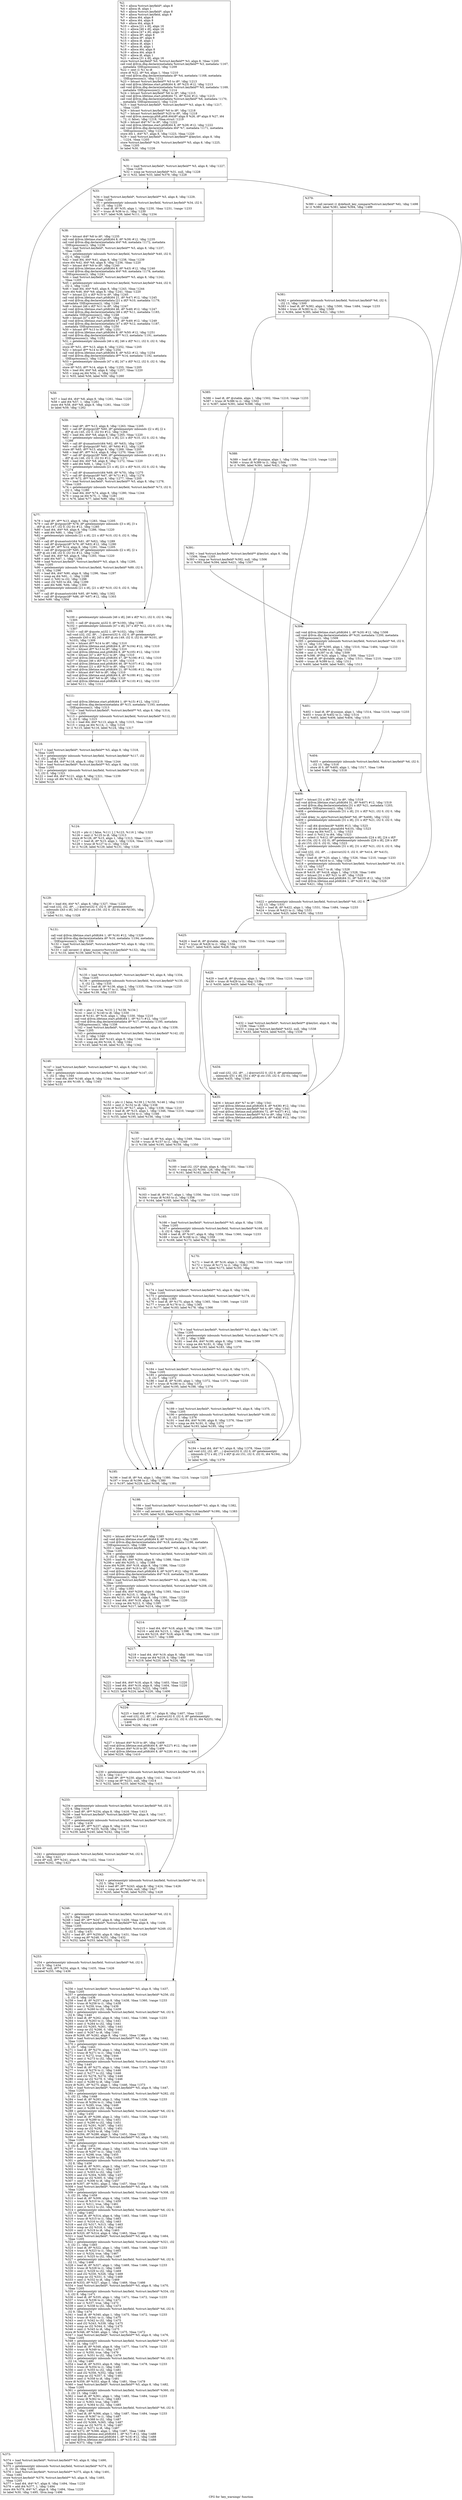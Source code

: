 digraph "CFG for 'key_warnings' function" {
	label="CFG for 'key_warnings' function";

	Node0x1604700 [shape=record,label="{%2:\l  %3 = alloca %struct.keyfield*, align 8\l  %4 = alloca i8, align 1\l  %5 = alloca %struct.keyfield*, align 8\l  %6 = alloca %struct.keyfield, align 8\l  %7 = alloca i64, align 8\l  %8 = alloca i64, align 8\l  %9 = alloca i64, align 8\l  %10 = alloca [21 x i8], align 16\l  %11 = alloca [46 x i8], align 16\l  %12 = alloca [47 x i8], align 16\l  %13 = alloca i8*, align 8\l  %14 = alloca i8*, align 8\l  %15 = alloca i8, align 1\l  %16 = alloca i8, align 1\l  %17 = alloca i8, align 1\l  %18 = alloca i64, align 8\l  %19 = alloca i64, align 8\l  %20 = alloca i8, align 1\l  %21 = alloca [31 x i8], align 16\l  store %struct.keyfield* %0, %struct.keyfield** %3, align 8, !tbaa !1205\l  call void @llvm.dbg.declare(metadata %struct.keyfield** %3, metadata !1167,\l... metadata !DIExpression()), !dbg !1209\l  %22 = zext i1 %1 to i8\l  store i8 %22, i8* %4, align 1, !tbaa !1210\l  call void @llvm.dbg.declare(metadata i8* %4, metadata !1168, metadata\l... !DIExpression()), !dbg !1212\l  %23 = bitcast %struct.keyfield** %5 to i8*, !dbg !1213\l  call void @llvm.lifetime.start.p0i8(i64 8, i8* %23) #12, !dbg !1213\l  call void @llvm.dbg.declare(metadata %struct.keyfield** %5, metadata !1169,\l... metadata !DIExpression()), !dbg !1214\l  %24 = bitcast %struct.keyfield* %6 to i8*, !dbg !1215\l  call void @llvm.lifetime.start.p0i8(i64 72, i8* %24) #12, !dbg !1215\l  call void @llvm.dbg.declare(metadata %struct.keyfield* %6, metadata !1170,\l... metadata !DIExpression()), !dbg !1216\l  %25 = load %struct.keyfield*, %struct.keyfield** %3, align 8, !dbg !1217,\l... !tbaa !1205\l  %26 = bitcast %struct.keyfield* %6 to i8*, !dbg !1218\l  %27 = bitcast %struct.keyfield* %25 to i8*, !dbg !1218\l  call void @llvm.memcpy.p0i8.p0i8.i64(i8* align 8 %26, i8* align 8 %27, i64\l... 72, i1 false), !dbg !1218, !tbaa.struct !1219\l  %28 = bitcast i64* %7 to i8*, !dbg !1222\l  call void @llvm.lifetime.start.p0i8(i64 8, i8* %28) #12, !dbg !1222\l  call void @llvm.dbg.declare(metadata i64* %7, metadata !1171, metadata\l... !DIExpression()), !dbg !1223\l  store i64 1, i64* %7, align 8, !dbg !1223, !tbaa !1220\l  %29 = load %struct.keyfield*, %struct.keyfield** @keylist, align 8, !dbg\l... !1224, !tbaa !1205\l  store %struct.keyfield* %29, %struct.keyfield** %5, align 8, !dbg !1225,\l... !tbaa !1205\l  br label %30, !dbg !1226\l}"];
	Node0x1604700 -> Node0x1607bd0;
	Node0x1607bd0 [shape=record,label="{%30:\l\l  %31 = load %struct.keyfield*, %struct.keyfield** %5, align 8, !dbg !1227,\l... !tbaa !1205\l  %32 = icmp ne %struct.keyfield* %31, null, !dbg !1228\l  br i1 %32, label %33, label %379, !dbg !1228\l|{<s0>T|<s1>F}}"];
	Node0x1607bd0:s0 -> Node0x1607c20;
	Node0x1607bd0:s1 -> Node0x163d0b0;
	Node0x1607c20 [shape=record,label="{%33:\l\l  %34 = load %struct.keyfield*, %struct.keyfield** %5, align 8, !dbg !1229,\l... !tbaa !1205\l  %35 = getelementptr inbounds %struct.keyfield, %struct.keyfield* %34, i32 0,\l... i32 15, !dbg !1230\l  %36 = load i8, i8* %35, align 1, !dbg !1230, !tbaa !1231, !range !1233\l  %37 = trunc i8 %36 to i1, !dbg !1230\l  br i1 %37, label %38, label %111, !dbg !1234\l|{<s0>T|<s1>F}}"];
	Node0x1607c20:s0 -> Node0x1607c70;
	Node0x1607c20:s1 -> Node0x1607e00;
	Node0x1607c70 [shape=record,label="{%38:\l\l  %39 = bitcast i64* %8 to i8*, !dbg !1235\l  call void @llvm.lifetime.start.p0i8(i64 8, i8* %39) #12, !dbg !1235\l  call void @llvm.dbg.declare(metadata i64* %8, metadata !1172, metadata\l... !DIExpression()), !dbg !1236\l  %40 = load %struct.keyfield*, %struct.keyfield** %5, align 8, !dbg !1237,\l... !tbaa !1205\l  %41 = getelementptr inbounds %struct.keyfield, %struct.keyfield* %40, i32 0,\l... i32 0, !dbg !1238\l  %42 = load i64, i64* %41, align 8, !dbg !1238, !tbaa !1239\l  store i64 %42, i64* %8, align 8, !dbg !1236, !tbaa !1220\l  %43 = bitcast i64* %9 to i8*, !dbg !1240\l  call void @llvm.lifetime.start.p0i8(i64 8, i8* %43) #12, !dbg !1240\l  call void @llvm.dbg.declare(metadata i64* %9, metadata !1178, metadata\l... !DIExpression()), !dbg !1241\l  %44 = load %struct.keyfield*, %struct.keyfield** %5, align 8, !dbg !1242,\l... !tbaa !1205\l  %45 = getelementptr inbounds %struct.keyfield, %struct.keyfield* %44, i32 0,\l... i32 2, !dbg !1243\l  %46 = load i64, i64* %45, align 8, !dbg !1243, !tbaa !1244\l  store i64 %46, i64* %9, align 8, !dbg !1241, !tbaa !1220\l  %47 = bitcast [21 x i8]* %10 to i8*, !dbg !1245\l  call void @llvm.lifetime.start.p0i8(i64 21, i8* %47) #12, !dbg !1245\l  call void @llvm.dbg.declare(metadata [21 x i8]* %10, metadata !1179,\l... metadata !DIExpression()), !dbg !1246\l  %48 = bitcast [46 x i8]* %11 to i8*, !dbg !1247\l  call void @llvm.lifetime.start.p0i8(i64 46, i8* %48) #12, !dbg !1247\l  call void @llvm.dbg.declare(metadata [46 x i8]* %11, metadata !1183,\l... metadata !DIExpression()), !dbg !1248\l  %49 = bitcast [47 x i8]* %12 to i8*, !dbg !1249\l  call void @llvm.lifetime.start.p0i8(i64 47, i8* %49) #12, !dbg !1249\l  call void @llvm.dbg.declare(metadata [47 x i8]* %12, metadata !1187,\l... metadata !DIExpression()), !dbg !1250\l  %50 = bitcast i8** %13 to i8*, !dbg !1251\l  call void @llvm.lifetime.start.p0i8(i64 8, i8* %50) #12, !dbg !1251\l  call void @llvm.dbg.declare(metadata i8** %13, metadata !1191, metadata\l... !DIExpression()), !dbg !1252\l  %51 = getelementptr inbounds [46 x i8], [46 x i8]* %11, i32 0, i32 0, !dbg\l... !1253\l  store i8* %51, i8** %13, align 8, !dbg !1252, !tbaa !1205\l  %52 = bitcast i8** %14 to i8*, !dbg !1254\l  call void @llvm.lifetime.start.p0i8(i64 8, i8* %52) #12, !dbg !1254\l  call void @llvm.dbg.declare(metadata i8** %14, metadata !1192, metadata\l... !DIExpression()), !dbg !1255\l  %53 = getelementptr inbounds [47 x i8], [47 x i8]* %12, i32 0, i32 0, !dbg\l... !1256\l  store i8* %53, i8** %14, align 8, !dbg !1255, !tbaa !1205\l  %54 = load i64, i64* %8, align 8, !dbg !1257, !tbaa !1220\l  %55 = icmp eq i64 %54, -1, !dbg !1259\l  br i1 %55, label %56, label %59, !dbg !1260\l|{<s0>T|<s1>F}}"];
	Node0x1607c70:s0 -> Node0x1607cc0;
	Node0x1607c70:s1 -> Node0x1607d10;
	Node0x1607cc0 [shape=record,label="{%56:\l\l  %57 = load i64, i64* %8, align 8, !dbg !1261, !tbaa !1220\l  %58 = add i64 %57, 1, !dbg !1261\l  store i64 %58, i64* %8, align 8, !dbg !1261, !tbaa !1220\l  br label %59, !dbg !1262\l}"];
	Node0x1607cc0 -> Node0x1607d10;
	Node0x1607d10 [shape=record,label="{%59:\l\l  %60 = load i8*, i8** %13, align 8, !dbg !1263, !tbaa !1205\l  %61 = call i8* @stpcpy(i8* %60, i8* getelementptr inbounds ([2 x i8], [2 x\l... i8]* @.str.145, i32 0, i32 0)) #12, !dbg !1264\l  %62 = load i64, i64* %8, align 8, !dbg !1265, !tbaa !1220\l  %63 = getelementptr inbounds [21 x i8], [21 x i8]* %10, i32 0, i32 0, !dbg\l... !1266\l  %64 = call i8* @umaxtostr(i64 %62, i8* %63), !dbg !1267\l  %65 = call i8* @stpcpy(i8* %61, i8* %64) #12, !dbg !1268\l  store i8* %65, i8** %13, align 8, !dbg !1269, !tbaa !1205\l  %66 = load i8*, i8** %14, align 8, !dbg !1270, !tbaa !1205\l  %67 = call i8* @stpcpy(i8* %66, i8* getelementptr inbounds ([4 x i8], [4 x\l... i8]* @.str.146, i32 0, i32 0)) #12, !dbg !1271\l  %68 = load i64, i64* %8, align 8, !dbg !1272, !tbaa !1220\l  %69 = add i64 %68, 1, !dbg !1273\l  %70 = getelementptr inbounds [21 x i8], [21 x i8]* %10, i32 0, i32 0, !dbg\l... !1274\l  %71 = call i8* @umaxtostr(i64 %69, i8* %70), !dbg !1275\l  %72 = call i8* @stpcpy(i8* %67, i8* %71) #12, !dbg !1276\l  store i8* %72, i8** %14, align 8, !dbg !1277, !tbaa !1205\l  %73 = load %struct.keyfield*, %struct.keyfield** %5, align 8, !dbg !1278,\l... !tbaa !1205\l  %74 = getelementptr inbounds %struct.keyfield, %struct.keyfield* %73, i32 0,\l... i32 2, !dbg !1280\l  %75 = load i64, i64* %74, align 8, !dbg !1280, !tbaa !1244\l  %76 = icmp ne i64 %75, -1, !dbg !1281\l  br i1 %76, label %77, label %99, !dbg !1282\l|{<s0>T|<s1>F}}"];
	Node0x1607d10:s0 -> Node0x1607d60;
	Node0x1607d10:s1 -> Node0x1607db0;
	Node0x1607d60 [shape=record,label="{%77:\l\l  %78 = load i8*, i8** %13, align 8, !dbg !1283, !tbaa !1205\l  %79 = call i8* @stpcpy(i8* %78, i8* getelementptr inbounds ([3 x i8], [3 x\l... i8]* @.str.147, i32 0, i32 0)) #12, !dbg !1285\l  %80 = load i64, i64* %9, align 8, !dbg !1286, !tbaa !1220\l  %81 = add i64 %80, 1, !dbg !1287\l  %82 = getelementptr inbounds [21 x i8], [21 x i8]* %10, i32 0, i32 0, !dbg\l... !1288\l  %83 = call i8* @umaxtostr(i64 %81, i8* %82), !dbg !1289\l  %84 = call i8* @stpcpy(i8* %79, i8* %83) #12, !dbg !1290\l  %85 = load i8*, i8** %14, align 8, !dbg !1291, !tbaa !1205\l  %86 = call i8* @stpcpy(i8* %85, i8* getelementptr inbounds ([2 x i8], [2 x\l... i8]* @.str.148, i32 0, i32 0)) #12, !dbg !1292\l  %87 = load i64, i64* %9, align 8, !dbg !1293, !tbaa !1220\l  %88 = add i64 %87, 1, !dbg !1294\l  %89 = load %struct.keyfield*, %struct.keyfield** %5, align 8, !dbg !1295,\l... !tbaa !1205\l  %90 = getelementptr inbounds %struct.keyfield, %struct.keyfield* %89, i32 0,\l... i32 3, !dbg !1296\l  %91 = load i64, i64* %90, align 8, !dbg !1296, !tbaa !1297\l  %92 = icmp eq i64 %91, -1, !dbg !1298\l  %93 = zext i1 %92 to i32, !dbg !1298\l  %94 = sext i32 %93 to i64, !dbg !1299\l  %95 = add i64 %88, %94, !dbg !1300\l  %96 = getelementptr inbounds [21 x i8], [21 x i8]* %10, i32 0, i32 0, !dbg\l... !1301\l  %97 = call i8* @umaxtostr(i64 %95, i8* %96), !dbg !1302\l  %98 = call i8* @stpcpy(i8* %86, i8* %97) #12, !dbg !1303\l  br label %99, !dbg !1304\l}"];
	Node0x1607d60 -> Node0x1607db0;
	Node0x1607db0 [shape=record,label="{%99:\l\l  %100 = getelementptr inbounds [46 x i8], [46 x i8]* %11, i32 0, i32 0, !dbg\l... !1305\l  %101 = call i8* @quote_n(i32 0, i8* %100), !dbg !1306\l  %102 = getelementptr inbounds [47 x i8], [47 x i8]* %12, i32 0, i32 0, !dbg\l... !1307\l  %103 = call i8* @quote_n(i32 1, i8* %102), !dbg !1308\l  call void (i32, i32, i8*, ...) @error(i32 0, i32 0, i8* getelementptr\l... inbounds ([45 x i8], [45 x i8]* @.str.149, i32 0, i32 0), i8* %101, i8*\l... %103), !dbg !1309\l  %104 = bitcast i8** %14 to i8*, !dbg !1310\l  call void @llvm.lifetime.end.p0i8(i64 8, i8* %104) #12, !dbg !1310\l  %105 = bitcast i8** %13 to i8*, !dbg !1310\l  call void @llvm.lifetime.end.p0i8(i64 8, i8* %105) #12, !dbg !1310\l  %106 = bitcast [47 x i8]* %12 to i8*, !dbg !1310\l  call void @llvm.lifetime.end.p0i8(i64 47, i8* %106) #12, !dbg !1310\l  %107 = bitcast [46 x i8]* %11 to i8*, !dbg !1310\l  call void @llvm.lifetime.end.p0i8(i64 46, i8* %107) #12, !dbg !1310\l  %108 = bitcast [21 x i8]* %10 to i8*, !dbg !1310\l  call void @llvm.lifetime.end.p0i8(i64 21, i8* %108) #12, !dbg !1310\l  %109 = bitcast i64* %9 to i8*, !dbg !1310\l  call void @llvm.lifetime.end.p0i8(i64 8, i8* %109) #12, !dbg !1310\l  %110 = bitcast i64* %8 to i8*, !dbg !1310\l  call void @llvm.lifetime.end.p0i8(i64 8, i8* %110) #12, !dbg !1310\l  br label %111, !dbg !1311\l}"];
	Node0x1607db0 -> Node0x1607e00;
	Node0x1607e00 [shape=record,label="{%111:\l\l  call void @llvm.lifetime.start.p0i8(i64 1, i8* %15) #12, !dbg !1312\l  call void @llvm.dbg.declare(metadata i8* %15, metadata !1193, metadata\l... !DIExpression()), !dbg !1313\l  %112 = load %struct.keyfield*, %struct.keyfield** %5, align 8, !dbg !1314,\l... !tbaa !1205\l  %113 = getelementptr inbounds %struct.keyfield, %struct.keyfield* %112, i32\l... 0, i32 0, !dbg !1315\l  %114 = load i64, i64* %113, align 8, !dbg !1315, !tbaa !1239\l  %115 = icmp ne i64 %114, -1, !dbg !1316\l  br i1 %115, label %116, label %124, !dbg !1317\l|{<s0>T|<s1>F}}"];
	Node0x1607e00:s0 -> Node0x1607e50;
	Node0x1607e00:s1 -> Node0x1607ea0;
	Node0x1607e50 [shape=record,label="{%116:\l\l  %117 = load %struct.keyfield*, %struct.keyfield** %5, align 8, !dbg !1318,\l... !tbaa !1205\l  %118 = getelementptr inbounds %struct.keyfield, %struct.keyfield* %117, i32\l... 0, i32 2, !dbg !1319\l  %119 = load i64, i64* %118, align 8, !dbg !1319, !tbaa !1244\l  %120 = load %struct.keyfield*, %struct.keyfield** %5, align 8, !dbg !1320,\l... !tbaa !1205\l  %121 = getelementptr inbounds %struct.keyfield, %struct.keyfield* %120, i32\l... 0, i32 0, !dbg !1321\l  %122 = load i64, i64* %121, align 8, !dbg !1321, !tbaa !1239\l  %123 = icmp ult i64 %119, %122, !dbg !1322\l  br label %124\l}"];
	Node0x1607e50 -> Node0x1607ea0;
	Node0x1607ea0 [shape=record,label="{%124:\l\l  %125 = phi i1 [ false, %111 ], [ %123, %116 ], !dbg !1323\l  %126 = zext i1 %125 to i8, !dbg !1313\l  store i8 %126, i8* %15, align 1, !dbg !1313, !tbaa !1210\l  %127 = load i8, i8* %15, align 1, !dbg !1324, !tbaa !1210, !range !1233\l  %128 = trunc i8 %127 to i1, !dbg !1324\l  br i1 %128, label %129, label %131, !dbg !1326\l|{<s0>T|<s1>F}}"];
	Node0x1607ea0:s0 -> Node0x1607ef0;
	Node0x1607ea0:s1 -> Node0x1607f40;
	Node0x1607ef0 [shape=record,label="{%129:\l\l  %130 = load i64, i64* %7, align 8, !dbg !1327, !tbaa !1220\l  call void (i32, i32, i8*, ...) @error(i32 0, i32 0, i8* getelementptr\l... inbounds ([43 x i8], [43 x i8]* @.str.150, i32 0, i32 0), i64 %130), !dbg\l... !1328\l  br label %131, !dbg !1328\l}"];
	Node0x1607ef0 -> Node0x1607f40;
	Node0x1607f40 [shape=record,label="{%131:\l\l  call void @llvm.lifetime.start.p0i8(i64 1, i8* %16) #12, !dbg !1329\l  call void @llvm.dbg.declare(metadata i8* %16, metadata !1194, metadata\l... !DIExpression()), !dbg !1330\l  %132 = load %struct.keyfield*, %struct.keyfield** %5, align 8, !dbg !1331,\l... !tbaa !1205\l  %133 = call zeroext i1 @key_numeric(%struct.keyfield* %132), !dbg !1332\l  br i1 %133, label %139, label %134, !dbg !1333\l|{<s0>T|<s1>F}}"];
	Node0x1607f40:s0 -> Node0x1607fe0;
	Node0x1607f40:s1 -> Node0x1607f90;
	Node0x1607f90 [shape=record,label="{%134:\l\l  %135 = load %struct.keyfield*, %struct.keyfield** %5, align 8, !dbg !1334,\l... !tbaa !1205\l  %136 = getelementptr inbounds %struct.keyfield, %struct.keyfield* %135, i32\l... 0, i32 12, !dbg !1335\l  %137 = load i8, i8* %136, align 2, !dbg !1335, !tbaa !1336, !range !1233\l  %138 = trunc i8 %137 to i1, !dbg !1335\l  br label %139, !dbg !1333\l}"];
	Node0x1607f90 -> Node0x1607fe0;
	Node0x1607fe0 [shape=record,label="{%139:\l\l  %140 = phi i1 [ true, %131 ], [ %138, %134 ]\l  %141 = zext i1 %140 to i8, !dbg !1330\l  store i8 %141, i8* %16, align 1, !dbg !1330, !tbaa !1210\l  call void @llvm.lifetime.start.p0i8(i64 1, i8* %17) #12, !dbg !1337\l  call void @llvm.dbg.declare(metadata i8* %17, metadata !1195, metadata\l... !DIExpression()), !dbg !1338\l  %142 = load %struct.keyfield*, %struct.keyfield** %5, align 8, !dbg !1339,\l... !tbaa !1205\l  %143 = getelementptr inbounds %struct.keyfield, %struct.keyfield* %142, i32\l... 0, i32 2, !dbg !1340\l  %144 = load i64, i64* %143, align 8, !dbg !1340, !tbaa !1244\l  %145 = icmp eq i64 %144, 0, !dbg !1341\l  br i1 %145, label %146, label %151, !dbg !1342\l|{<s0>T|<s1>F}}"];
	Node0x1607fe0:s0 -> Node0x1608030;
	Node0x1607fe0:s1 -> Node0x1608080;
	Node0x1608030 [shape=record,label="{%146:\l\l  %147 = load %struct.keyfield*, %struct.keyfield** %5, align 8, !dbg !1343,\l... !tbaa !1205\l  %148 = getelementptr inbounds %struct.keyfield, %struct.keyfield* %147, i32\l... 0, i32 3, !dbg !1344\l  %149 = load i64, i64* %148, align 8, !dbg !1344, !tbaa !1297\l  %150 = icmp ne i64 %149, 0, !dbg !1345\l  br label %151\l}"];
	Node0x1608030 -> Node0x1608080;
	Node0x1608080 [shape=record,label="{%151:\l\l  %152 = phi i1 [ false, %139 ], [ %150, %146 ], !dbg !1323\l  %153 = zext i1 %152 to i8, !dbg !1338\l  store i8 %153, i8* %17, align 1, !dbg !1338, !tbaa !1210\l  %154 = load i8, i8* %15, align 1, !dbg !1346, !tbaa !1210, !range !1233\l  %155 = trunc i8 %154 to i1, !dbg !1346\l  br i1 %155, label %195, label %156, !dbg !1348\l|{<s0>T|<s1>F}}"];
	Node0x1608080:s0 -> Node0x16083f0;
	Node0x1608080:s1 -> Node0x16080d0;
	Node0x16080d0 [shape=record,label="{%156:\l\l  %157 = load i8, i8* %4, align 1, !dbg !1349, !tbaa !1210, !range !1233\l  %158 = trunc i8 %157 to i1, !dbg !1349\l  br i1 %158, label %195, label %159, !dbg !1350\l|{<s0>T|<s1>F}}"];
	Node0x16080d0:s0 -> Node0x16083f0;
	Node0x16080d0:s1 -> Node0x1608120;
	Node0x1608120 [shape=record,label="{%159:\l\l  %160 = load i32, i32* @tab, align 4, !dbg !1351, !tbaa !1352\l  %161 = icmp eq i32 %160, 128, !dbg !1354\l  br i1 %161, label %162, label %195, !dbg !1355\l|{<s0>T|<s1>F}}"];
	Node0x1608120:s0 -> Node0x1608170;
	Node0x1608120:s1 -> Node0x16083f0;
	Node0x1608170 [shape=record,label="{%162:\l\l  %163 = load i8, i8* %17, align 1, !dbg !1356, !tbaa !1210, !range !1233\l  %164 = trunc i8 %163 to i1, !dbg !1356\l  br i1 %164, label %195, label %165, !dbg !1357\l|{<s0>T|<s1>F}}"];
	Node0x1608170:s0 -> Node0x16083f0;
	Node0x1608170:s1 -> Node0x16081c0;
	Node0x16081c0 [shape=record,label="{%165:\l\l  %166 = load %struct.keyfield*, %struct.keyfield** %5, align 8, !dbg !1358,\l... !tbaa !1205\l  %167 = getelementptr inbounds %struct.keyfield, %struct.keyfield* %166, i32\l... 0, i32 6, !dbg !1359\l  %168 = load i8, i8* %167, align 8, !dbg !1359, !tbaa !1360, !range !1233\l  %169 = trunc i8 %168 to i1, !dbg !1359\l  br i1 %169, label %173, label %170, !dbg !1361\l|{<s0>T|<s1>F}}"];
	Node0x16081c0:s0 -> Node0x1608260;
	Node0x16081c0:s1 -> Node0x1608210;
	Node0x1608210 [shape=record,label="{%170:\l\l  %171 = load i8, i8* %16, align 1, !dbg !1362, !tbaa !1210, !range !1233\l  %172 = trunc i8 %171 to i1, !dbg !1362\l  br i1 %172, label %173, label %193, !dbg !1363\l|{<s0>T|<s1>F}}"];
	Node0x1608210:s0 -> Node0x1608260;
	Node0x1608210:s1 -> Node0x16083a0;
	Node0x1608260 [shape=record,label="{%173:\l\l  %174 = load %struct.keyfield*, %struct.keyfield** %5, align 8, !dbg !1364,\l... !tbaa !1205\l  %175 = getelementptr inbounds %struct.keyfield, %struct.keyfield* %174, i32\l... 0, i32 6, !dbg !1365\l  %176 = load i8, i8* %175, align 8, !dbg !1365, !tbaa !1360, !range !1233\l  %177 = trunc i8 %176 to i1, !dbg !1365\l  br i1 %177, label %183, label %178, !dbg !1366\l|{<s0>T|<s1>F}}"];
	Node0x1608260:s0 -> Node0x1608300;
	Node0x1608260:s1 -> Node0x16082b0;
	Node0x16082b0 [shape=record,label="{%178:\l\l  %179 = load %struct.keyfield*, %struct.keyfield** %5, align 8, !dbg !1367,\l... !tbaa !1205\l  %180 = getelementptr inbounds %struct.keyfield, %struct.keyfield* %179, i32\l... 0, i32 1, !dbg !1368\l  %181 = load i64, i64* %180, align 8, !dbg !1368, !tbaa !1369\l  %182 = icmp ne i64 %181, 0, !dbg !1367\l  br i1 %182, label %193, label %183, !dbg !1370\l|{<s0>T|<s1>F}}"];
	Node0x16082b0:s0 -> Node0x16083a0;
	Node0x16082b0:s1 -> Node0x1608300;
	Node0x1608300 [shape=record,label="{%183:\l\l  %184 = load %struct.keyfield*, %struct.keyfield** %5, align 8, !dbg !1371,\l... !tbaa !1205\l  %185 = getelementptr inbounds %struct.keyfield, %struct.keyfield* %184, i32\l... 0, i32 7, !dbg !1372\l  %186 = load i8, i8* %185, align 1, !dbg !1372, !tbaa !1373, !range !1233\l  %187 = trunc i8 %186 to i1, !dbg !1372\l  br i1 %187, label %195, label %188, !dbg !1374\l|{<s0>T|<s1>F}}"];
	Node0x1608300:s0 -> Node0x16083f0;
	Node0x1608300:s1 -> Node0x1608350;
	Node0x1608350 [shape=record,label="{%188:\l\l  %189 = load %struct.keyfield*, %struct.keyfield** %5, align 8, !dbg !1375,\l... !tbaa !1205\l  %190 = getelementptr inbounds %struct.keyfield, %struct.keyfield* %189, i32\l... 0, i32 3, !dbg !1376\l  %191 = load i64, i64* %190, align 8, !dbg !1376, !tbaa !1297\l  %192 = icmp ne i64 %191, 0, !dbg !1375\l  br i1 %192, label %193, label %195, !dbg !1377\l|{<s0>T|<s1>F}}"];
	Node0x1608350:s0 -> Node0x16083a0;
	Node0x1608350:s1 -> Node0x16083f0;
	Node0x16083a0 [shape=record,label="{%193:\l\l  %194 = load i64, i64* %7, align 8, !dbg !1378, !tbaa !1220\l  call void (i32, i32, i8*, ...) @error(i32 0, i32 0, i8* getelementptr\l... inbounds ([72 x i8], [72 x i8]* @.str.151, i32 0, i32 0), i64 %194), !dbg\l... !1379\l  br label %195, !dbg !1379\l}"];
	Node0x16083a0 -> Node0x16083f0;
	Node0x16083f0 [shape=record,label="{%195:\l\l  %196 = load i8, i8* %4, align 1, !dbg !1380, !tbaa !1210, !range !1233\l  %197 = trunc i8 %196 to i1, !dbg !1380\l  br i1 %197, label %229, label %198, !dbg !1381\l|{<s0>T|<s1>F}}"];
	Node0x16083f0:s0 -> Node0x1608670;
	Node0x16083f0:s1 -> Node0x1608440;
	Node0x1608440 [shape=record,label="{%198:\l\l  %199 = load %struct.keyfield*, %struct.keyfield** %5, align 8, !dbg !1382,\l... !tbaa !1205\l  %200 = call zeroext i1 @key_numeric(%struct.keyfield* %199), !dbg !1383\l  br i1 %200, label %201, label %229, !dbg !1384\l|{<s0>T|<s1>F}}"];
	Node0x1608440:s0 -> Node0x1608490;
	Node0x1608440:s1 -> Node0x1608670;
	Node0x1608490 [shape=record,label="{%201:\l\l  %202 = bitcast i64* %18 to i8*, !dbg !1385\l  call void @llvm.lifetime.start.p0i8(i64 8, i8* %202) #12, !dbg !1385\l  call void @llvm.dbg.declare(metadata i64* %18, metadata !1196, metadata\l... !DIExpression()), !dbg !1386\l  %203 = load %struct.keyfield*, %struct.keyfield** %5, align 8, !dbg !1387,\l... !tbaa !1205\l  %204 = getelementptr inbounds %struct.keyfield, %struct.keyfield* %203, i32\l... 0, i32 0, !dbg !1388\l  %205 = load i64, i64* %204, align 8, !dbg !1388, !tbaa !1239\l  %206 = add i64 %205, 1, !dbg !1389\l  store i64 %206, i64* %18, align 8, !dbg !1386, !tbaa !1220\l  %207 = bitcast i64* %19 to i8*, !dbg !1390\l  call void @llvm.lifetime.start.p0i8(i64 8, i8* %207) #12, !dbg !1390\l  call void @llvm.dbg.declare(metadata i64* %19, metadata !1199, metadata\l... !DIExpression()), !dbg !1391\l  %208 = load %struct.keyfield*, %struct.keyfield** %5, align 8, !dbg !1392,\l... !tbaa !1205\l  %209 = getelementptr inbounds %struct.keyfield, %struct.keyfield* %208, i32\l... 0, i32 2, !dbg !1393\l  %210 = load i64, i64* %209, align 8, !dbg !1393, !tbaa !1244\l  %211 = add i64 %210, 1, !dbg !1394\l  store i64 %211, i64* %19, align 8, !dbg !1391, !tbaa !1220\l  %212 = load i64, i64* %18, align 8, !dbg !1395, !tbaa !1220\l  %213 = icmp ne i64 %212, 0, !dbg !1395\l  br i1 %213, label %217, label %214, !dbg !1397\l|{<s0>T|<s1>F}}"];
	Node0x1608490:s0 -> Node0x1608530;
	Node0x1608490:s1 -> Node0x16084e0;
	Node0x16084e0 [shape=record,label="{%214:\l\l  %215 = load i64, i64* %18, align 8, !dbg !1398, !tbaa !1220\l  %216 = add i64 %215, 1, !dbg !1398\l  store i64 %216, i64* %18, align 8, !dbg !1398, !tbaa !1220\l  br label %217, !dbg !1399\l}"];
	Node0x16084e0 -> Node0x1608530;
	Node0x1608530 [shape=record,label="{%217:\l\l  %218 = load i64, i64* %19, align 8, !dbg !1400, !tbaa !1220\l  %219 = icmp ne i64 %218, 0, !dbg !1400\l  br i1 %219, label %220, label %224, !dbg !1402\l|{<s0>T|<s1>F}}"];
	Node0x1608530:s0 -> Node0x1608580;
	Node0x1608530:s1 -> Node0x16085d0;
	Node0x1608580 [shape=record,label="{%220:\l\l  %221 = load i64, i64* %18, align 8, !dbg !1403, !tbaa !1220\l  %222 = load i64, i64* %19, align 8, !dbg !1404, !tbaa !1220\l  %223 = icmp ult i64 %221, %222, !dbg !1405\l  br i1 %223, label %224, label %226, !dbg !1406\l|{<s0>T|<s1>F}}"];
	Node0x1608580:s0 -> Node0x16085d0;
	Node0x1608580:s1 -> Node0x1608620;
	Node0x16085d0 [shape=record,label="{%224:\l\l  %225 = load i64, i64* %7, align 8, !dbg !1407, !tbaa !1220\l  call void (i32, i32, i8*, ...) @error(i32 0, i32 0, i8* getelementptr\l... inbounds ([45 x i8], [45 x i8]* @.str.152, i32 0, i32 0), i64 %225), !dbg\l... !1408\l  br label %226, !dbg !1408\l}"];
	Node0x16085d0 -> Node0x1608620;
	Node0x1608620 [shape=record,label="{%226:\l\l  %227 = bitcast i64* %19 to i8*, !dbg !1409\l  call void @llvm.lifetime.end.p0i8(i64 8, i8* %227) #12, !dbg !1409\l  %228 = bitcast i64* %18 to i8*, !dbg !1409\l  call void @llvm.lifetime.end.p0i8(i64 8, i8* %228) #12, !dbg !1409\l  br label %229, !dbg !1410\l}"];
	Node0x1608620 -> Node0x1608670;
	Node0x1608670 [shape=record,label="{%229:\l\l  %230 = getelementptr inbounds %struct.keyfield, %struct.keyfield* %6, i32 0,\l... i32 4, !dbg !1411\l  %231 = load i8*, i8** %230, align 8, !dbg !1411, !tbaa !1413\l  %232 = icmp ne i8* %231, null, !dbg !1414\l  br i1 %232, label %233, label %242, !dbg !1415\l|{<s0>T|<s1>F}}"];
	Node0x1608670:s0 -> Node0x16086c0;
	Node0x1608670:s1 -> Node0x1608760;
	Node0x16086c0 [shape=record,label="{%233:\l\l  %234 = getelementptr inbounds %struct.keyfield, %struct.keyfield* %6, i32 0,\l... i32 4, !dbg !1416\l  %235 = load i8*, i8** %234, align 8, !dbg !1416, !tbaa !1413\l  %236 = load %struct.keyfield*, %struct.keyfield** %5, align 8, !dbg !1417,\l... !tbaa !1205\l  %237 = getelementptr inbounds %struct.keyfield, %struct.keyfield* %236, i32\l... 0, i32 4, !dbg !1418\l  %238 = load i8*, i8** %237, align 8, !dbg !1418, !tbaa !1413\l  %239 = icmp eq i8* %235, %238, !dbg !1419\l  br i1 %239, label %240, label %242, !dbg !1420\l|{<s0>T|<s1>F}}"];
	Node0x16086c0:s0 -> Node0x1608710;
	Node0x16086c0:s1 -> Node0x1608760;
	Node0x1608710 [shape=record,label="{%240:\l\l  %241 = getelementptr inbounds %struct.keyfield, %struct.keyfield* %6, i32 0,\l... i32 4, !dbg !1421\l  store i8* null, i8** %241, align 8, !dbg !1422, !tbaa !1413\l  br label %242, !dbg !1423\l}"];
	Node0x1608710 -> Node0x1608760;
	Node0x1608760 [shape=record,label="{%242:\l\l  %243 = getelementptr inbounds %struct.keyfield, %struct.keyfield* %6, i32 0,\l... i32 5, !dbg !1424\l  %244 = load i8*, i8** %243, align 8, !dbg !1424, !tbaa !1426\l  %245 = icmp ne i8* %244, null, !dbg !1427\l  br i1 %245, label %246, label %255, !dbg !1428\l|{<s0>T|<s1>F}}"];
	Node0x1608760:s0 -> Node0x16087b0;
	Node0x1608760:s1 -> Node0x1608850;
	Node0x16087b0 [shape=record,label="{%246:\l\l  %247 = getelementptr inbounds %struct.keyfield, %struct.keyfield* %6, i32 0,\l... i32 5, !dbg !1429\l  %248 = load i8*, i8** %247, align 8, !dbg !1429, !tbaa !1426\l  %249 = load %struct.keyfield*, %struct.keyfield** %5, align 8, !dbg !1430,\l... !tbaa !1205\l  %250 = getelementptr inbounds %struct.keyfield, %struct.keyfield* %249, i32\l... 0, i32 5, !dbg !1431\l  %251 = load i8*, i8** %250, align 8, !dbg !1431, !tbaa !1426\l  %252 = icmp eq i8* %248, %251, !dbg !1432\l  br i1 %252, label %253, label %255, !dbg !1433\l|{<s0>T|<s1>F}}"];
	Node0x16087b0:s0 -> Node0x1608800;
	Node0x16087b0:s1 -> Node0x1608850;
	Node0x1608800 [shape=record,label="{%253:\l\l  %254 = getelementptr inbounds %struct.keyfield, %struct.keyfield* %6, i32 0,\l... i32 5, !dbg !1434\l  store i8* null, i8** %254, align 8, !dbg !1435, !tbaa !1426\l  br label %255, !dbg !1436\l}"];
	Node0x1608800 -> Node0x1608850;
	Node0x1608850 [shape=record,label="{%255:\l\l  %256 = load %struct.keyfield*, %struct.keyfield** %5, align 8, !dbg !1437,\l... !tbaa !1205\l  %257 = getelementptr inbounds %struct.keyfield, %struct.keyfield* %256, i32\l... 0, i32 6, !dbg !1438\l  %258 = load i8, i8* %257, align 8, !dbg !1438, !tbaa !1360, !range !1233\l  %259 = trunc i8 %258 to i1, !dbg !1438\l  %260 = xor i1 %259, true, !dbg !1439\l  %261 = zext i1 %260 to i32, !dbg !1439\l  %262 = getelementptr inbounds %struct.keyfield, %struct.keyfield* %6, i32 0,\l... i32 6, !dbg !1440\l  %263 = load i8, i8* %262, align 8, !dbg !1441, !tbaa !1360, !range !1233\l  %264 = trunc i8 %263 to i1, !dbg !1441\l  %265 = zext i1 %264 to i32, !dbg !1441\l  %266 = and i32 %265, %261, !dbg !1441\l  %267 = icmp ne i32 %266, 0, !dbg !1441\l  %268 = zext i1 %267 to i8, !dbg !1441\l  store i8 %268, i8* %262, align 8, !dbg !1441, !tbaa !1360\l  %269 = load %struct.keyfield*, %struct.keyfield** %5, align 8, !dbg !1442,\l... !tbaa !1205\l  %270 = getelementptr inbounds %struct.keyfield, %struct.keyfield* %269, i32\l... 0, i32 7, !dbg !1443\l  %271 = load i8, i8* %270, align 1, !dbg !1443, !tbaa !1373, !range !1233\l  %272 = trunc i8 %271 to i1, !dbg !1443\l  %273 = xor i1 %272, true, !dbg !1444\l  %274 = zext i1 %273 to i32, !dbg !1444\l  %275 = getelementptr inbounds %struct.keyfield, %struct.keyfield* %6, i32 0,\l... i32 7, !dbg !1445\l  %276 = load i8, i8* %275, align 1, !dbg !1446, !tbaa !1373, !range !1233\l  %277 = trunc i8 %276 to i1, !dbg !1446\l  %278 = zext i1 %277 to i32, !dbg !1446\l  %279 = and i32 %278, %274, !dbg !1446\l  %280 = icmp ne i32 %279, 0, !dbg !1446\l  %281 = zext i1 %280 to i8, !dbg !1446\l  store i8 %281, i8* %275, align 1, !dbg !1446, !tbaa !1373\l  %282 = load %struct.keyfield*, %struct.keyfield** %5, align 8, !dbg !1447,\l... !tbaa !1205\l  %283 = getelementptr inbounds %struct.keyfield, %struct.keyfield* %282, i32\l... 0, i32 12, !dbg !1448\l  %284 = load i8, i8* %283, align 2, !dbg !1448, !tbaa !1336, !range !1233\l  %285 = trunc i8 %284 to i1, !dbg !1448\l  %286 = xor i1 %285, true, !dbg !1449\l  %287 = zext i1 %286 to i32, !dbg !1449\l  %288 = getelementptr inbounds %struct.keyfield, %struct.keyfield* %6, i32 0,\l... i32 12, !dbg !1450\l  %289 = load i8, i8* %288, align 2, !dbg !1451, !tbaa !1336, !range !1233\l  %290 = trunc i8 %289 to i1, !dbg !1451\l  %291 = zext i1 %290 to i32, !dbg !1451\l  %292 = and i32 %291, %287, !dbg !1451\l  %293 = icmp ne i32 %292, 0, !dbg !1451\l  %294 = zext i1 %293 to i8, !dbg !1451\l  store i8 %294, i8* %288, align 2, !dbg !1451, !tbaa !1336\l  %295 = load %struct.keyfield*, %struct.keyfield** %5, align 8, !dbg !1452,\l... !tbaa !1205\l  %296 = getelementptr inbounds %struct.keyfield, %struct.keyfield* %295, i32\l... 0, i32 8, !dbg !1453\l  %297 = load i8, i8* %296, align 2, !dbg !1453, !tbaa !1454, !range !1233\l  %298 = trunc i8 %297 to i1, !dbg !1453\l  %299 = xor i1 %298, true, !dbg !1455\l  %300 = zext i1 %299 to i32, !dbg !1455\l  %301 = getelementptr inbounds %struct.keyfield, %struct.keyfield* %6, i32 0,\l... i32 8, !dbg !1456\l  %302 = load i8, i8* %301, align 2, !dbg !1457, !tbaa !1454, !range !1233\l  %303 = trunc i8 %302 to i1, !dbg !1457\l  %304 = zext i1 %303 to i32, !dbg !1457\l  %305 = and i32 %304, %300, !dbg !1457\l  %306 = icmp ne i32 %305, 0, !dbg !1457\l  %307 = zext i1 %306 to i8, !dbg !1457\l  store i8 %307, i8* %301, align 2, !dbg !1457, !tbaa !1454\l  %308 = load %struct.keyfield*, %struct.keyfield** %5, align 8, !dbg !1458,\l... !tbaa !1205\l  %309 = getelementptr inbounds %struct.keyfield, %struct.keyfield* %308, i32\l... 0, i32 10, !dbg !1459\l  %310 = load i8, i8* %309, align 4, !dbg !1459, !tbaa !1460, !range !1233\l  %311 = trunc i8 %310 to i1, !dbg !1459\l  %312 = xor i1 %311, true, !dbg !1461\l  %313 = zext i1 %312 to i32, !dbg !1461\l  %314 = getelementptr inbounds %struct.keyfield, %struct.keyfield* %6, i32 0,\l... i32 10, !dbg !1462\l  %315 = load i8, i8* %314, align 4, !dbg !1463, !tbaa !1460, !range !1233\l  %316 = trunc i8 %315 to i1, !dbg !1463\l  %317 = zext i1 %316 to i32, !dbg !1463\l  %318 = and i32 %317, %313, !dbg !1463\l  %319 = icmp ne i32 %318, 0, !dbg !1463\l  %320 = zext i1 %319 to i8, !dbg !1463\l  store i8 %320, i8* %314, align 4, !dbg !1463, !tbaa !1460\l  %321 = load %struct.keyfield*, %struct.keyfield** %5, align 8, !dbg !1464,\l... !tbaa !1205\l  %322 = getelementptr inbounds %struct.keyfield, %struct.keyfield* %321, i32\l... 0, i32 11, !dbg !1465\l  %323 = load i8, i8* %322, align 1, !dbg !1465, !tbaa !1466, !range !1233\l  %324 = trunc i8 %323 to i1, !dbg !1465\l  %325 = xor i1 %324, true, !dbg !1467\l  %326 = zext i1 %325 to i32, !dbg !1467\l  %327 = getelementptr inbounds %struct.keyfield, %struct.keyfield* %6, i32 0,\l... i32 11, !dbg !1468\l  %328 = load i8, i8* %327, align 1, !dbg !1469, !tbaa !1466, !range !1233\l  %329 = trunc i8 %328 to i1, !dbg !1469\l  %330 = zext i1 %329 to i32, !dbg !1469\l  %331 = and i32 %330, %326, !dbg !1469\l  %332 = icmp ne i32 %331, 0, !dbg !1469\l  %333 = zext i1 %332 to i8, !dbg !1469\l  store i8 %333, i8* %327, align 1, !dbg !1469, !tbaa !1466\l  %334 = load %struct.keyfield*, %struct.keyfield** %5, align 8, !dbg !1470,\l... !tbaa !1205\l  %335 = getelementptr inbounds %struct.keyfield, %struct.keyfield* %334, i32\l... 0, i32 9, !dbg !1471\l  %336 = load i8, i8* %335, align 1, !dbg !1471, !tbaa !1472, !range !1233\l  %337 = trunc i8 %336 to i1, !dbg !1471\l  %338 = xor i1 %337, true, !dbg !1473\l  %339 = zext i1 %338 to i32, !dbg !1473\l  %340 = getelementptr inbounds %struct.keyfield, %struct.keyfield* %6, i32 0,\l... i32 9, !dbg !1474\l  %341 = load i8, i8* %340, align 1, !dbg !1475, !tbaa !1472, !range !1233\l  %342 = trunc i8 %341 to i1, !dbg !1475\l  %343 = zext i1 %342 to i32, !dbg !1475\l  %344 = and i32 %343, %339, !dbg !1475\l  %345 = icmp ne i32 %344, 0, !dbg !1475\l  %346 = zext i1 %345 to i8, !dbg !1475\l  store i8 %346, i8* %340, align 1, !dbg !1475, !tbaa !1472\l  %347 = load %struct.keyfield*, %struct.keyfield** %5, align 8, !dbg !1476,\l... !tbaa !1205\l  %348 = getelementptr inbounds %struct.keyfield, %struct.keyfield* %347, i32\l... 0, i32 14, !dbg !1477\l  %349 = load i8, i8* %348, align 8, !dbg !1477, !tbaa !1478, !range !1233\l  %350 = trunc i8 %349 to i1, !dbg !1477\l  %351 = xor i1 %350, true, !dbg !1479\l  %352 = zext i1 %351 to i32, !dbg !1479\l  %353 = getelementptr inbounds %struct.keyfield, %struct.keyfield* %6, i32 0,\l... i32 14, !dbg !1480\l  %354 = load i8, i8* %353, align 8, !dbg !1481, !tbaa !1478, !range !1233\l  %355 = trunc i8 %354 to i1, !dbg !1481\l  %356 = zext i1 %355 to i32, !dbg !1481\l  %357 = and i32 %356, %352, !dbg !1481\l  %358 = icmp ne i32 %357, 0, !dbg !1481\l  %359 = zext i1 %358 to i8, !dbg !1481\l  store i8 %359, i8* %353, align 8, !dbg !1481, !tbaa !1478\l  %360 = load %struct.keyfield*, %struct.keyfield** %5, align 8, !dbg !1482,\l... !tbaa !1205\l  %361 = getelementptr inbounds %struct.keyfield, %struct.keyfield* %360, i32\l... 0, i32 13, !dbg !1483\l  %362 = load i8, i8* %361, align 1, !dbg !1483, !tbaa !1484, !range !1233\l  %363 = trunc i8 %362 to i1, !dbg !1483\l  %364 = xor i1 %363, true, !dbg !1485\l  %365 = zext i1 %364 to i32, !dbg !1485\l  %366 = getelementptr inbounds %struct.keyfield, %struct.keyfield* %6, i32 0,\l... i32 13, !dbg !1486\l  %367 = load i8, i8* %366, align 1, !dbg !1487, !tbaa !1484, !range !1233\l  %368 = trunc i8 %367 to i1, !dbg !1487\l  %369 = zext i1 %368 to i32, !dbg !1487\l  %370 = and i32 %369, %365, !dbg !1487\l  %371 = icmp ne i32 %370, 0, !dbg !1487\l  %372 = zext i1 %371 to i8, !dbg !1487\l  store i8 %372, i8* %366, align 1, !dbg !1487, !tbaa !1484\l  call void @llvm.lifetime.end.p0i8(i64 1, i8* %17) #12, !dbg !1488\l  call void @llvm.lifetime.end.p0i8(i64 1, i8* %16) #12, !dbg !1488\l  call void @llvm.lifetime.end.p0i8(i64 1, i8* %15) #12, !dbg !1488\l  br label %373, !dbg !1489\l}"];
	Node0x1608850 -> Node0x16088a0;
	Node0x16088a0 [shape=record,label="{%373:\l\l  %374 = load %struct.keyfield*, %struct.keyfield** %5, align 8, !dbg !1490,\l... !tbaa !1205\l  %375 = getelementptr inbounds %struct.keyfield, %struct.keyfield* %374, i32\l... 0, i32 16, !dbg !1491\l  %376 = load %struct.keyfield*, %struct.keyfield** %375, align 8, !dbg !1491,\l... !tbaa !1492\l  store %struct.keyfield* %376, %struct.keyfield** %5, align 8, !dbg !1493,\l... !tbaa !1205\l  %377 = load i64, i64* %7, align 8, !dbg !1494, !tbaa !1220\l  %378 = add i64 %377, 1, !dbg !1494\l  store i64 %378, i64* %7, align 8, !dbg !1494, !tbaa !1220\l  br label %30, !dbg !1495, !llvm.loop !1496\l}"];
	Node0x16088a0 -> Node0x1607bd0;
	Node0x163d0b0 [shape=record,label="{%379:\l\l  %380 = call zeroext i1 @default_key_compare(%struct.keyfield* %6), !dbg !1498\l  br i1 %380, label %381, label %394, !dbg !1499\l|{<s0>T|<s1>F}}"];
	Node0x163d0b0:s0 -> Node0x163d100;
	Node0x163d0b0:s1 -> Node0x163d240;
	Node0x163d100 [shape=record,label="{%381:\l\l  %382 = getelementptr inbounds %struct.keyfield, %struct.keyfield* %6, i32 0,\l... i32 13, !dbg !1500\l  %383 = load i8, i8* %382, align 1, !dbg !1500, !tbaa !1484, !range !1233\l  %384 = trunc i8 %383 to i1, !dbg !1500\l  br i1 %384, label %385, label %421, !dbg !1501\l|{<s0>T|<s1>F}}"];
	Node0x163d100:s0 -> Node0x163d150;
	Node0x163d100:s1 -> Node0x163d380;
	Node0x163d150 [shape=record,label="{%385:\l\l  %386 = load i8, i8* @stable, align 1, !dbg !1502, !tbaa !1210, !range !1233\l  %387 = trunc i8 %386 to i1, !dbg !1502\l  br i1 %387, label %391, label %388, !dbg !1503\l|{<s0>T|<s1>F}}"];
	Node0x163d150:s0 -> Node0x163d1f0;
	Node0x163d150:s1 -> Node0x163d1a0;
	Node0x163d1a0 [shape=record,label="{%388:\l\l  %389 = load i8, i8* @unique, align 1, !dbg !1504, !tbaa !1210, !range !1233\l  %390 = trunc i8 %389 to i1, !dbg !1504\l  br i1 %390, label %391, label %421, !dbg !1505\l|{<s0>T|<s1>F}}"];
	Node0x163d1a0:s0 -> Node0x163d1f0;
	Node0x163d1a0:s1 -> Node0x163d380;
	Node0x163d1f0 [shape=record,label="{%391:\l\l  %392 = load %struct.keyfield*, %struct.keyfield** @keylist, align 8, !dbg\l... !1506, !tbaa !1205\l  %393 = icmp ne %struct.keyfield* %392, null, !dbg !1506\l  br i1 %393, label %394, label %421, !dbg !1507\l|{<s0>T|<s1>F}}"];
	Node0x163d1f0:s0 -> Node0x163d240;
	Node0x163d1f0:s1 -> Node0x163d380;
	Node0x163d240 [shape=record,label="{%394:\l\l  call void @llvm.lifetime.start.p0i8(i64 1, i8* %20) #12, !dbg !1508\l  call void @llvm.dbg.declare(metadata i8* %20, metadata !1200, metadata\l... !DIExpression()), !dbg !1509\l  %395 = getelementptr inbounds %struct.keyfield, %struct.keyfield* %6, i32 0,\l... i32 13, !dbg !1510\l  %396 = load i8, i8* %395, align 1, !dbg !1510, !tbaa !1484, !range !1233\l  %397 = trunc i8 %396 to i1, !dbg !1510\l  %398 = zext i1 %397 to i8, !dbg !1509\l  store i8 %398, i8* %20, align 1, !dbg !1509, !tbaa !1210\l  %399 = load i8, i8* @stable, align 1, !dbg !1511, !tbaa !1210, !range !1233\l  %400 = trunc i8 %399 to i1, !dbg !1511\l  br i1 %400, label %406, label %401, !dbg !1513\l|{<s0>T|<s1>F}}"];
	Node0x163d240:s0 -> Node0x163d330;
	Node0x163d240:s1 -> Node0x163d290;
	Node0x163d290 [shape=record,label="{%401:\l\l  %402 = load i8, i8* @unique, align 1, !dbg !1514, !tbaa !1210, !range !1233\l  %403 = trunc i8 %402 to i1, !dbg !1514\l  br i1 %403, label %406, label %404, !dbg !1515\l|{<s0>T|<s1>F}}"];
	Node0x163d290:s0 -> Node0x163d330;
	Node0x163d290:s1 -> Node0x163d2e0;
	Node0x163d2e0 [shape=record,label="{%404:\l\l  %405 = getelementptr inbounds %struct.keyfield, %struct.keyfield* %6, i32 0,\l... i32 13, !dbg !1516\l  store i8 0, i8* %405, align 1, !dbg !1517, !tbaa !1484\l  br label %406, !dbg !1518\l}"];
	Node0x163d2e0 -> Node0x163d330;
	Node0x163d330 [shape=record,label="{%406:\l\l  %407 = bitcast [31 x i8]* %21 to i8*, !dbg !1519\l  call void @llvm.lifetime.start.p0i8(i64 31, i8* %407) #12, !dbg !1519\l  call void @llvm.dbg.declare(metadata [31 x i8]* %21, metadata !1203,\l... metadata !DIExpression()), !dbg !1520\l  %408 = getelementptr inbounds [31 x i8], [31 x i8]* %21, i32 0, i32 0, !dbg\l... !1521\l  call void @key_to_opts(%struct.keyfield* %6, i8* %408), !dbg !1522\l  %409 = getelementptr inbounds [31 x i8], [31 x i8]* %21, i32 0, i32 0, !dbg\l... !1523\l  %410 = call i64 @strlen(i8* %409) #13, !dbg !1523\l  %411 = call i64 @select_plural(i64 %410), !dbg !1523\l  %412 = icmp eq i64 %411, 1, !dbg !1523\l  %413 = zext i1 %412 to i64, !dbg !1523\l  %414 = select i1 %412, i8* getelementptr inbounds ([24 x i8], [24 x i8]*\l... @.str.154, i32 0, i32 0), i8* getelementptr inbounds ([26 x i8], [26 x i8]*\l... @.str.153, i32 0, i32 0), !dbg !1523\l  %415 = getelementptr inbounds [31 x i8], [31 x i8]* %21, i32 0, i32 0, !dbg\l... !1524\l  call void (i32, i32, i8*, ...) @error(i32 0, i32 0, i8* %414, i8* %415),\l... !dbg !1525\l  %416 = load i8, i8* %20, align 1, !dbg !1526, !tbaa !1210, !range !1233\l  %417 = trunc i8 %416 to i1, !dbg !1526\l  %418 = getelementptr inbounds %struct.keyfield, %struct.keyfield* %6, i32 0,\l... i32 13, !dbg !1527\l  %419 = zext i1 %417 to i8, !dbg !1528\l  store i8 %419, i8* %418, align 1, !dbg !1528, !tbaa !1484\l  %420 = bitcast [31 x i8]* %21 to i8*, !dbg !1529\l  call void @llvm.lifetime.end.p0i8(i64 31, i8* %420) #12, !dbg !1529\l  call void @llvm.lifetime.end.p0i8(i64 1, i8* %20) #12, !dbg !1529\l  br label %421, !dbg !1530\l}"];
	Node0x163d330 -> Node0x163d380;
	Node0x163d380 [shape=record,label="{%421:\l\l  %422 = getelementptr inbounds %struct.keyfield, %struct.keyfield* %6, i32 0,\l... i32 13, !dbg !1531\l  %423 = load i8, i8* %422, align 1, !dbg !1531, !tbaa !1484, !range !1233\l  %424 = trunc i8 %423 to i1, !dbg !1531\l  br i1 %424, label %425, label %435, !dbg !1533\l|{<s0>T|<s1>F}}"];
	Node0x163d380:s0 -> Node0x163d3d0;
	Node0x163d380:s1 -> Node0x163d510;
	Node0x163d3d0 [shape=record,label="{%425:\l\l  %426 = load i8, i8* @stable, align 1, !dbg !1534, !tbaa !1210, !range !1233\l  %427 = trunc i8 %426 to i1, !dbg !1534\l  br i1 %427, label %435, label %428, !dbg !1535\l|{<s0>T|<s1>F}}"];
	Node0x163d3d0:s0 -> Node0x163d510;
	Node0x163d3d0:s1 -> Node0x163d420;
	Node0x163d420 [shape=record,label="{%428:\l\l  %429 = load i8, i8* @unique, align 1, !dbg !1536, !tbaa !1210, !range !1233\l  %430 = trunc i8 %429 to i1, !dbg !1536\l  br i1 %430, label %435, label %431, !dbg !1537\l|{<s0>T|<s1>F}}"];
	Node0x163d420:s0 -> Node0x163d510;
	Node0x163d420:s1 -> Node0x163d470;
	Node0x163d470 [shape=record,label="{%431:\l\l  %432 = load %struct.keyfield*, %struct.keyfield** @keylist, align 8, !dbg\l... !1538, !tbaa !1205\l  %433 = icmp ne %struct.keyfield* %432, null, !dbg !1538\l  br i1 %433, label %434, label %435, !dbg !1539\l|{<s0>T|<s1>F}}"];
	Node0x163d470:s0 -> Node0x163d4c0;
	Node0x163d470:s1 -> Node0x163d510;
	Node0x163d4c0 [shape=record,label="{%434:\l\l  call void (i32, i32, i8*, ...) @error(i32 0, i32 0, i8* getelementptr\l... inbounds ([51 x i8], [51 x i8]* @.str.155, i32 0, i32 0)), !dbg !1540\l  br label %435, !dbg !1540\l}"];
	Node0x163d4c0 -> Node0x163d510;
	Node0x163d510 [shape=record,label="{%435:\l\l  %436 = bitcast i64* %7 to i8*, !dbg !1541\l  call void @llvm.lifetime.end.p0i8(i64 8, i8* %436) #12, !dbg !1541\l  %437 = bitcast %struct.keyfield* %6 to i8*, !dbg !1541\l  call void @llvm.lifetime.end.p0i8(i64 72, i8* %437) #12, !dbg !1541\l  %438 = bitcast %struct.keyfield** %5 to i8*, !dbg !1541\l  call void @llvm.lifetime.end.p0i8(i64 8, i8* %438) #12, !dbg !1541\l  ret void, !dbg !1541\l}"];
}

